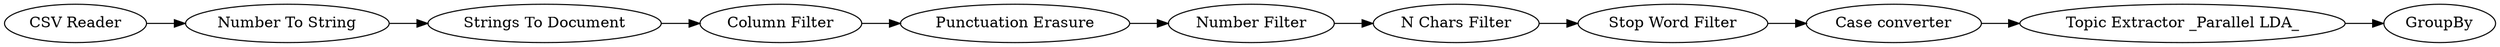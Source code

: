 digraph {
	31 -> 35
	33 -> 15
	290 -> 291
	30 -> 31
	6 -> 29
	29 -> 30
	35 -> 33
	291 -> 34
	34 -> 6
	15 -> 221
	290 [label="CSV Reader"]
	35 [label="Stop Word Filter"]
	34 [label="Strings To Document"]
	29 [label="Punctuation Erasure"]
	31 [label="N Chars Filter"]
	291 [label="Number To String"]
	6 [label="Column Filter"]
	15 [label="Topic Extractor _Parallel LDA_"]
	33 [label="Case converter"]
	30 [label="Number Filter"]
	221 [label=GroupBy]
	rankdir=LR
}
